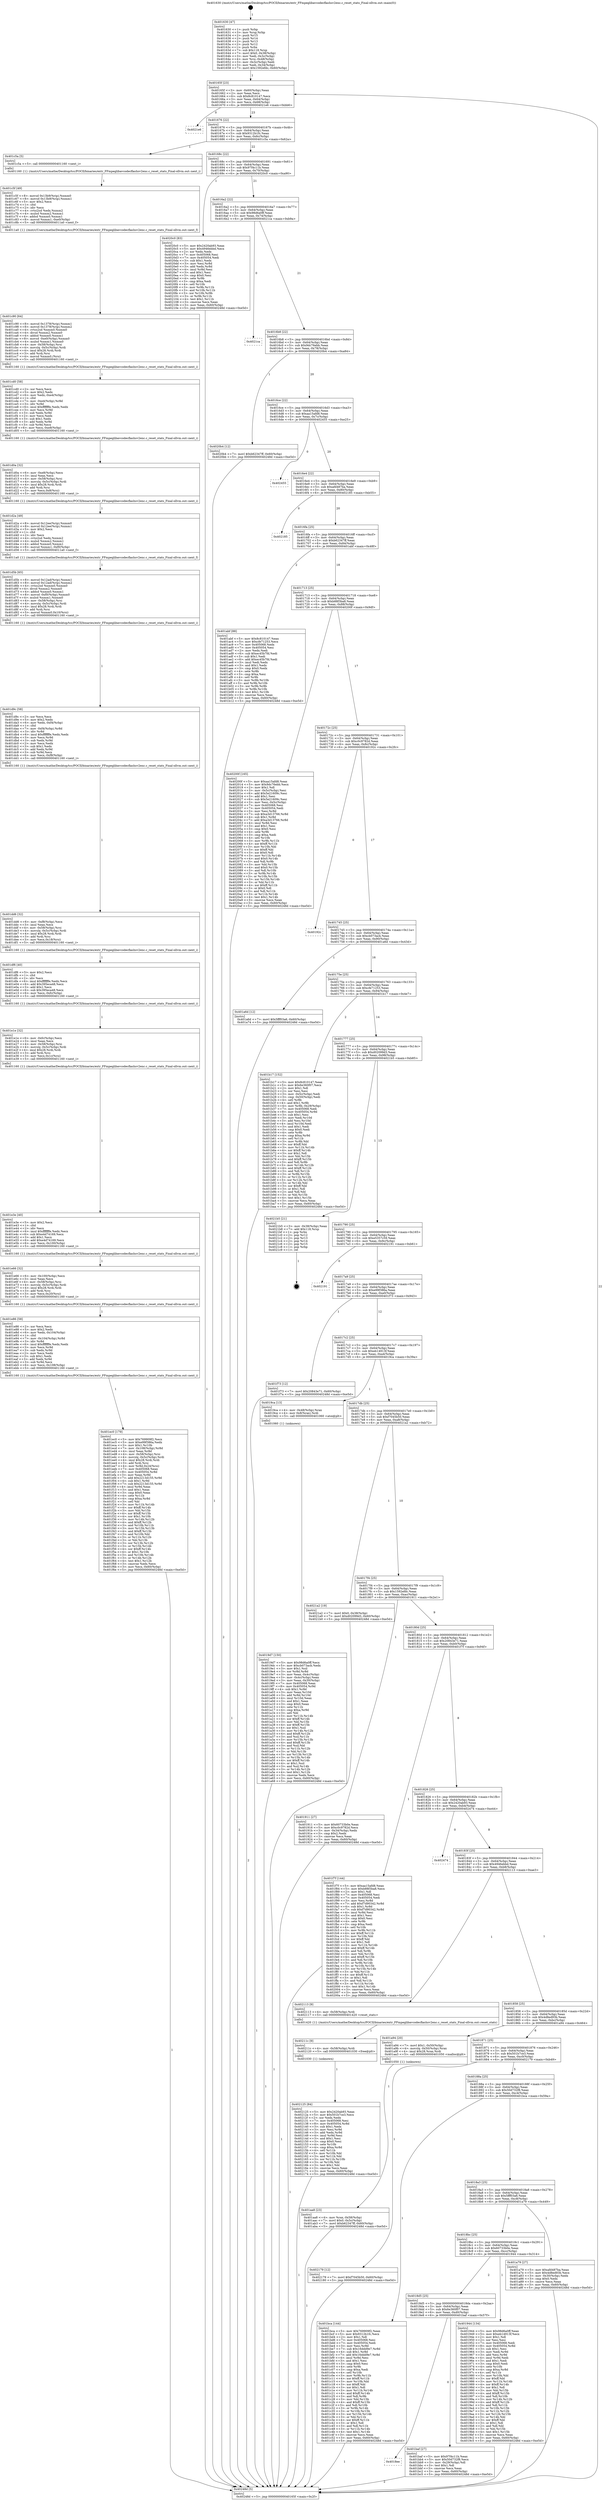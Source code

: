 digraph "0x401630" {
  label = "0x401630 (/mnt/c/Users/mathe/Desktop/tcc/POCII/binaries/extr_FFmpeglibavcodecflashsv2enc.c_reset_stats_Final-ollvm.out::main(0))"
  labelloc = "t"
  node[shape=record]

  Entry [label="",width=0.3,height=0.3,shape=circle,fillcolor=black,style=filled]
  "0x40165f" [label="{
     0x40165f [23]\l
     | [instrs]\l
     &nbsp;&nbsp;0x40165f \<+3\>: mov -0x60(%rbp),%eax\l
     &nbsp;&nbsp;0x401662 \<+2\>: mov %eax,%ecx\l
     &nbsp;&nbsp;0x401664 \<+6\>: sub $0x8c810147,%ecx\l
     &nbsp;&nbsp;0x40166a \<+3\>: mov %eax,-0x64(%rbp)\l
     &nbsp;&nbsp;0x40166d \<+3\>: mov %ecx,-0x68(%rbp)\l
     &nbsp;&nbsp;0x401670 \<+6\>: je 00000000004021e6 \<main+0xbb6\>\l
  }"]
  "0x4021e6" [label="{
     0x4021e6\l
  }", style=dashed]
  "0x401676" [label="{
     0x401676 [22]\l
     | [instrs]\l
     &nbsp;&nbsp;0x401676 \<+5\>: jmp 000000000040167b \<main+0x4b\>\l
     &nbsp;&nbsp;0x40167b \<+3\>: mov -0x64(%rbp),%eax\l
     &nbsp;&nbsp;0x40167e \<+5\>: sub $0x9312b1fc,%eax\l
     &nbsp;&nbsp;0x401683 \<+3\>: mov %eax,-0x6c(%rbp)\l
     &nbsp;&nbsp;0x401686 \<+6\>: je 0000000000401c5a \<main+0x62a\>\l
  }"]
  Exit [label="",width=0.3,height=0.3,shape=circle,fillcolor=black,style=filled,peripheries=2]
  "0x401c5a" [label="{
     0x401c5a [5]\l
     | [instrs]\l
     &nbsp;&nbsp;0x401c5a \<+5\>: call 0000000000401160 \<next_i\>\l
     | [calls]\l
     &nbsp;&nbsp;0x401160 \{1\} (/mnt/c/Users/mathe/Desktop/tcc/POCII/binaries/extr_FFmpeglibavcodecflashsv2enc.c_reset_stats_Final-ollvm.out::next_i)\l
  }"]
  "0x40168c" [label="{
     0x40168c [22]\l
     | [instrs]\l
     &nbsp;&nbsp;0x40168c \<+5\>: jmp 0000000000401691 \<main+0x61\>\l
     &nbsp;&nbsp;0x401691 \<+3\>: mov -0x64(%rbp),%eax\l
     &nbsp;&nbsp;0x401694 \<+5\>: sub $0x97f4c11b,%eax\l
     &nbsp;&nbsp;0x401699 \<+3\>: mov %eax,-0x70(%rbp)\l
     &nbsp;&nbsp;0x40169c \<+6\>: je 00000000004020c0 \<main+0xa90\>\l
  }"]
  "0x402125" [label="{
     0x402125 [84]\l
     | [instrs]\l
     &nbsp;&nbsp;0x402125 \<+5\>: mov $0x2420ab93,%eax\l
     &nbsp;&nbsp;0x40212a \<+5\>: mov $0x501b7ce3,%ecx\l
     &nbsp;&nbsp;0x40212f \<+2\>: xor %edx,%edx\l
     &nbsp;&nbsp;0x402131 \<+7\>: mov 0x405068,%esi\l
     &nbsp;&nbsp;0x402138 \<+8\>: mov 0x405054,%r8d\l
     &nbsp;&nbsp;0x402140 \<+3\>: sub $0x1,%edx\l
     &nbsp;&nbsp;0x402143 \<+3\>: mov %esi,%r9d\l
     &nbsp;&nbsp;0x402146 \<+3\>: add %edx,%r9d\l
     &nbsp;&nbsp;0x402149 \<+4\>: imul %r9d,%esi\l
     &nbsp;&nbsp;0x40214d \<+3\>: and $0x1,%esi\l
     &nbsp;&nbsp;0x402150 \<+3\>: cmp $0x0,%esi\l
     &nbsp;&nbsp;0x402153 \<+4\>: sete %r10b\l
     &nbsp;&nbsp;0x402157 \<+4\>: cmp $0xa,%r8d\l
     &nbsp;&nbsp;0x40215b \<+4\>: setl %r11b\l
     &nbsp;&nbsp;0x40215f \<+3\>: mov %r10b,%bl\l
     &nbsp;&nbsp;0x402162 \<+3\>: and %r11b,%bl\l
     &nbsp;&nbsp;0x402165 \<+3\>: xor %r11b,%r10b\l
     &nbsp;&nbsp;0x402168 \<+3\>: or %r10b,%bl\l
     &nbsp;&nbsp;0x40216b \<+3\>: test $0x1,%bl\l
     &nbsp;&nbsp;0x40216e \<+3\>: cmovne %ecx,%eax\l
     &nbsp;&nbsp;0x402171 \<+3\>: mov %eax,-0x60(%rbp)\l
     &nbsp;&nbsp;0x402174 \<+5\>: jmp 000000000040248d \<main+0xe5d\>\l
  }"]
  "0x4020c0" [label="{
     0x4020c0 [83]\l
     | [instrs]\l
     &nbsp;&nbsp;0x4020c0 \<+5\>: mov $0x2420ab93,%eax\l
     &nbsp;&nbsp;0x4020c5 \<+5\>: mov $0x4946ebbd,%ecx\l
     &nbsp;&nbsp;0x4020ca \<+2\>: xor %edx,%edx\l
     &nbsp;&nbsp;0x4020cc \<+7\>: mov 0x405068,%esi\l
     &nbsp;&nbsp;0x4020d3 \<+7\>: mov 0x405054,%edi\l
     &nbsp;&nbsp;0x4020da \<+3\>: sub $0x1,%edx\l
     &nbsp;&nbsp;0x4020dd \<+3\>: mov %esi,%r8d\l
     &nbsp;&nbsp;0x4020e0 \<+3\>: add %edx,%r8d\l
     &nbsp;&nbsp;0x4020e3 \<+4\>: imul %r8d,%esi\l
     &nbsp;&nbsp;0x4020e7 \<+3\>: and $0x1,%esi\l
     &nbsp;&nbsp;0x4020ea \<+3\>: cmp $0x0,%esi\l
     &nbsp;&nbsp;0x4020ed \<+4\>: sete %r9b\l
     &nbsp;&nbsp;0x4020f1 \<+3\>: cmp $0xa,%edi\l
     &nbsp;&nbsp;0x4020f4 \<+4\>: setl %r10b\l
     &nbsp;&nbsp;0x4020f8 \<+3\>: mov %r9b,%r11b\l
     &nbsp;&nbsp;0x4020fb \<+3\>: and %r10b,%r11b\l
     &nbsp;&nbsp;0x4020fe \<+3\>: xor %r10b,%r9b\l
     &nbsp;&nbsp;0x402101 \<+3\>: or %r9b,%r11b\l
     &nbsp;&nbsp;0x402104 \<+4\>: test $0x1,%r11b\l
     &nbsp;&nbsp;0x402108 \<+3\>: cmovne %ecx,%eax\l
     &nbsp;&nbsp;0x40210b \<+3\>: mov %eax,-0x60(%rbp)\l
     &nbsp;&nbsp;0x40210e \<+5\>: jmp 000000000040248d \<main+0xe5d\>\l
  }"]
  "0x4016a2" [label="{
     0x4016a2 [22]\l
     | [instrs]\l
     &nbsp;&nbsp;0x4016a2 \<+5\>: jmp 00000000004016a7 \<main+0x77\>\l
     &nbsp;&nbsp;0x4016a7 \<+3\>: mov -0x64(%rbp),%eax\l
     &nbsp;&nbsp;0x4016aa \<+5\>: sub $0x98d6a0ff,%eax\l
     &nbsp;&nbsp;0x4016af \<+3\>: mov %eax,-0x74(%rbp)\l
     &nbsp;&nbsp;0x4016b2 \<+6\>: je 00000000004021ca \<main+0xb9a\>\l
  }"]
  "0x40211c" [label="{
     0x40211c [9]\l
     | [instrs]\l
     &nbsp;&nbsp;0x40211c \<+4\>: mov -0x58(%rbp),%rdi\l
     &nbsp;&nbsp;0x402120 \<+5\>: call 0000000000401030 \<free@plt\>\l
     | [calls]\l
     &nbsp;&nbsp;0x401030 \{1\} (unknown)\l
  }"]
  "0x4021ca" [label="{
     0x4021ca\l
  }", style=dashed]
  "0x4016b8" [label="{
     0x4016b8 [22]\l
     | [instrs]\l
     &nbsp;&nbsp;0x4016b8 \<+5\>: jmp 00000000004016bd \<main+0x8d\>\l
     &nbsp;&nbsp;0x4016bd \<+3\>: mov -0x64(%rbp),%eax\l
     &nbsp;&nbsp;0x4016c0 \<+5\>: sub $0x9dc76ebb,%eax\l
     &nbsp;&nbsp;0x4016c5 \<+3\>: mov %eax,-0x78(%rbp)\l
     &nbsp;&nbsp;0x4016c8 \<+6\>: je 00000000004020b4 \<main+0xa84\>\l
  }"]
  "0x401ec0" [label="{
     0x401ec0 [179]\l
     | [instrs]\l
     &nbsp;&nbsp;0x401ec0 \<+5\>: mov $0x769909f2,%ecx\l
     &nbsp;&nbsp;0x401ec5 \<+5\>: mov $0xe99f386a,%edx\l
     &nbsp;&nbsp;0x401eca \<+3\>: mov $0x1,%r10b\l
     &nbsp;&nbsp;0x401ecd \<+7\>: mov -0x108(%rbp),%r8d\l
     &nbsp;&nbsp;0x401ed4 \<+4\>: imul %eax,%r8d\l
     &nbsp;&nbsp;0x401ed8 \<+4\>: mov -0x58(%rbp),%rsi\l
     &nbsp;&nbsp;0x401edc \<+4\>: movslq -0x5c(%rbp),%rdi\l
     &nbsp;&nbsp;0x401ee0 \<+4\>: imul $0x28,%rdi,%rdi\l
     &nbsp;&nbsp;0x401ee4 \<+3\>: add %rdi,%rsi\l
     &nbsp;&nbsp;0x401ee7 \<+4\>: mov %r8d,0x24(%rsi)\l
     &nbsp;&nbsp;0x401eeb \<+7\>: mov 0x405068,%eax\l
     &nbsp;&nbsp;0x401ef2 \<+8\>: mov 0x405054,%r8d\l
     &nbsp;&nbsp;0x401efa \<+3\>: mov %eax,%r9d\l
     &nbsp;&nbsp;0x401efd \<+7\>: add $0x2213d155,%r9d\l
     &nbsp;&nbsp;0x401f04 \<+4\>: sub $0x1,%r9d\l
     &nbsp;&nbsp;0x401f08 \<+7\>: sub $0x2213d155,%r9d\l
     &nbsp;&nbsp;0x401f0f \<+4\>: imul %r9d,%eax\l
     &nbsp;&nbsp;0x401f13 \<+3\>: and $0x1,%eax\l
     &nbsp;&nbsp;0x401f16 \<+3\>: cmp $0x0,%eax\l
     &nbsp;&nbsp;0x401f19 \<+4\>: sete %r11b\l
     &nbsp;&nbsp;0x401f1d \<+4\>: cmp $0xa,%r8d\l
     &nbsp;&nbsp;0x401f21 \<+3\>: setl %bl\l
     &nbsp;&nbsp;0x401f24 \<+3\>: mov %r11b,%r14b\l
     &nbsp;&nbsp;0x401f27 \<+4\>: xor $0xff,%r14b\l
     &nbsp;&nbsp;0x401f2b \<+3\>: mov %bl,%r15b\l
     &nbsp;&nbsp;0x401f2e \<+4\>: xor $0xff,%r15b\l
     &nbsp;&nbsp;0x401f32 \<+4\>: xor $0x1,%r10b\l
     &nbsp;&nbsp;0x401f36 \<+3\>: mov %r14b,%r12b\l
     &nbsp;&nbsp;0x401f39 \<+4\>: and $0xff,%r12b\l
     &nbsp;&nbsp;0x401f3d \<+3\>: and %r10b,%r11b\l
     &nbsp;&nbsp;0x401f40 \<+3\>: mov %r15b,%r13b\l
     &nbsp;&nbsp;0x401f43 \<+4\>: and $0xff,%r13b\l
     &nbsp;&nbsp;0x401f47 \<+3\>: and %r10b,%bl\l
     &nbsp;&nbsp;0x401f4a \<+3\>: or %r11b,%r12b\l
     &nbsp;&nbsp;0x401f4d \<+3\>: or %bl,%r13b\l
     &nbsp;&nbsp;0x401f50 \<+3\>: xor %r13b,%r12b\l
     &nbsp;&nbsp;0x401f53 \<+3\>: or %r15b,%r14b\l
     &nbsp;&nbsp;0x401f56 \<+4\>: xor $0xff,%r14b\l
     &nbsp;&nbsp;0x401f5a \<+4\>: or $0x1,%r10b\l
     &nbsp;&nbsp;0x401f5e \<+3\>: and %r10b,%r14b\l
     &nbsp;&nbsp;0x401f61 \<+3\>: or %r14b,%r12b\l
     &nbsp;&nbsp;0x401f64 \<+4\>: test $0x1,%r12b\l
     &nbsp;&nbsp;0x401f68 \<+3\>: cmovne %edx,%ecx\l
     &nbsp;&nbsp;0x401f6b \<+3\>: mov %ecx,-0x60(%rbp)\l
     &nbsp;&nbsp;0x401f6e \<+5\>: jmp 000000000040248d \<main+0xe5d\>\l
  }"]
  "0x4020b4" [label="{
     0x4020b4 [12]\l
     | [instrs]\l
     &nbsp;&nbsp;0x4020b4 \<+7\>: movl $0xb62347ff,-0x60(%rbp)\l
     &nbsp;&nbsp;0x4020bb \<+5\>: jmp 000000000040248d \<main+0xe5d\>\l
  }"]
  "0x4016ce" [label="{
     0x4016ce [22]\l
     | [instrs]\l
     &nbsp;&nbsp;0x4016ce \<+5\>: jmp 00000000004016d3 \<main+0xa3\>\l
     &nbsp;&nbsp;0x4016d3 \<+3\>: mov -0x64(%rbp),%eax\l
     &nbsp;&nbsp;0x4016d6 \<+5\>: sub $0xaa15afd8,%eax\l
     &nbsp;&nbsp;0x4016db \<+3\>: mov %eax,-0x7c(%rbp)\l
     &nbsp;&nbsp;0x4016de \<+6\>: je 0000000000402455 \<main+0xe25\>\l
  }"]
  "0x401e86" [label="{
     0x401e86 [58]\l
     | [instrs]\l
     &nbsp;&nbsp;0x401e86 \<+2\>: xor %ecx,%ecx\l
     &nbsp;&nbsp;0x401e88 \<+5\>: mov $0x2,%edx\l
     &nbsp;&nbsp;0x401e8d \<+6\>: mov %edx,-0x104(%rbp)\l
     &nbsp;&nbsp;0x401e93 \<+1\>: cltd\l
     &nbsp;&nbsp;0x401e94 \<+7\>: mov -0x104(%rbp),%r8d\l
     &nbsp;&nbsp;0x401e9b \<+3\>: idiv %r8d\l
     &nbsp;&nbsp;0x401e9e \<+6\>: imul $0xfffffffe,%edx,%edx\l
     &nbsp;&nbsp;0x401ea4 \<+3\>: mov %ecx,%r9d\l
     &nbsp;&nbsp;0x401ea7 \<+3\>: sub %edx,%r9d\l
     &nbsp;&nbsp;0x401eaa \<+2\>: mov %ecx,%edx\l
     &nbsp;&nbsp;0x401eac \<+3\>: sub $0x1,%edx\l
     &nbsp;&nbsp;0x401eaf \<+3\>: add %edx,%r9d\l
     &nbsp;&nbsp;0x401eb2 \<+3\>: sub %r9d,%ecx\l
     &nbsp;&nbsp;0x401eb5 \<+6\>: mov %ecx,-0x108(%rbp)\l
     &nbsp;&nbsp;0x401ebb \<+5\>: call 0000000000401160 \<next_i\>\l
     | [calls]\l
     &nbsp;&nbsp;0x401160 \{1\} (/mnt/c/Users/mathe/Desktop/tcc/POCII/binaries/extr_FFmpeglibavcodecflashsv2enc.c_reset_stats_Final-ollvm.out::next_i)\l
  }"]
  "0x402455" [label="{
     0x402455\l
  }", style=dashed]
  "0x4016e4" [label="{
     0x4016e4 [22]\l
     | [instrs]\l
     &nbsp;&nbsp;0x4016e4 \<+5\>: jmp 00000000004016e9 \<main+0xb9\>\l
     &nbsp;&nbsp;0x4016e9 \<+3\>: mov -0x64(%rbp),%eax\l
     &nbsp;&nbsp;0x4016ec \<+5\>: sub $0xafd487ba,%eax\l
     &nbsp;&nbsp;0x4016f1 \<+3\>: mov %eax,-0x80(%rbp)\l
     &nbsp;&nbsp;0x4016f4 \<+6\>: je 0000000000402185 \<main+0xb55\>\l
  }"]
  "0x401e66" [label="{
     0x401e66 [32]\l
     | [instrs]\l
     &nbsp;&nbsp;0x401e66 \<+6\>: mov -0x100(%rbp),%ecx\l
     &nbsp;&nbsp;0x401e6c \<+3\>: imul %eax,%ecx\l
     &nbsp;&nbsp;0x401e6f \<+4\>: mov -0x58(%rbp),%rsi\l
     &nbsp;&nbsp;0x401e73 \<+4\>: movslq -0x5c(%rbp),%rdi\l
     &nbsp;&nbsp;0x401e77 \<+4\>: imul $0x28,%rdi,%rdi\l
     &nbsp;&nbsp;0x401e7b \<+3\>: add %rdi,%rsi\l
     &nbsp;&nbsp;0x401e7e \<+3\>: mov %ecx,0x20(%rsi)\l
     &nbsp;&nbsp;0x401e81 \<+5\>: call 0000000000401160 \<next_i\>\l
     | [calls]\l
     &nbsp;&nbsp;0x401160 \{1\} (/mnt/c/Users/mathe/Desktop/tcc/POCII/binaries/extr_FFmpeglibavcodecflashsv2enc.c_reset_stats_Final-ollvm.out::next_i)\l
  }"]
  "0x402185" [label="{
     0x402185\l
  }", style=dashed]
  "0x4016fa" [label="{
     0x4016fa [25]\l
     | [instrs]\l
     &nbsp;&nbsp;0x4016fa \<+5\>: jmp 00000000004016ff \<main+0xcf\>\l
     &nbsp;&nbsp;0x4016ff \<+3\>: mov -0x64(%rbp),%eax\l
     &nbsp;&nbsp;0x401702 \<+5\>: sub $0xb62347ff,%eax\l
     &nbsp;&nbsp;0x401707 \<+6\>: mov %eax,-0x84(%rbp)\l
     &nbsp;&nbsp;0x40170d \<+6\>: je 0000000000401abf \<main+0x48f\>\l
  }"]
  "0x401e3e" [label="{
     0x401e3e [40]\l
     | [instrs]\l
     &nbsp;&nbsp;0x401e3e \<+5\>: mov $0x2,%ecx\l
     &nbsp;&nbsp;0x401e43 \<+1\>: cltd\l
     &nbsp;&nbsp;0x401e44 \<+2\>: idiv %ecx\l
     &nbsp;&nbsp;0x401e46 \<+6\>: imul $0xfffffffe,%edx,%ecx\l
     &nbsp;&nbsp;0x401e4c \<+6\>: sub $0xe4d74169,%ecx\l
     &nbsp;&nbsp;0x401e52 \<+3\>: add $0x1,%ecx\l
     &nbsp;&nbsp;0x401e55 \<+6\>: add $0xe4d74169,%ecx\l
     &nbsp;&nbsp;0x401e5b \<+6\>: mov %ecx,-0x100(%rbp)\l
     &nbsp;&nbsp;0x401e61 \<+5\>: call 0000000000401160 \<next_i\>\l
     | [calls]\l
     &nbsp;&nbsp;0x401160 \{1\} (/mnt/c/Users/mathe/Desktop/tcc/POCII/binaries/extr_FFmpeglibavcodecflashsv2enc.c_reset_stats_Final-ollvm.out::next_i)\l
  }"]
  "0x401abf" [label="{
     0x401abf [88]\l
     | [instrs]\l
     &nbsp;&nbsp;0x401abf \<+5\>: mov $0x8c810147,%eax\l
     &nbsp;&nbsp;0x401ac4 \<+5\>: mov $0xcfe71253,%ecx\l
     &nbsp;&nbsp;0x401ac9 \<+7\>: mov 0x405068,%edx\l
     &nbsp;&nbsp;0x401ad0 \<+7\>: mov 0x405054,%esi\l
     &nbsp;&nbsp;0x401ad7 \<+2\>: mov %edx,%edi\l
     &nbsp;&nbsp;0x401ad9 \<+6\>: sub $0xec45b7fd,%edi\l
     &nbsp;&nbsp;0x401adf \<+3\>: sub $0x1,%edi\l
     &nbsp;&nbsp;0x401ae2 \<+6\>: add $0xec45b7fd,%edi\l
     &nbsp;&nbsp;0x401ae8 \<+3\>: imul %edi,%edx\l
     &nbsp;&nbsp;0x401aeb \<+3\>: and $0x1,%edx\l
     &nbsp;&nbsp;0x401aee \<+3\>: cmp $0x0,%edx\l
     &nbsp;&nbsp;0x401af1 \<+4\>: sete %r8b\l
     &nbsp;&nbsp;0x401af5 \<+3\>: cmp $0xa,%esi\l
     &nbsp;&nbsp;0x401af8 \<+4\>: setl %r9b\l
     &nbsp;&nbsp;0x401afc \<+3\>: mov %r8b,%r10b\l
     &nbsp;&nbsp;0x401aff \<+3\>: and %r9b,%r10b\l
     &nbsp;&nbsp;0x401b02 \<+3\>: xor %r9b,%r8b\l
     &nbsp;&nbsp;0x401b05 \<+3\>: or %r8b,%r10b\l
     &nbsp;&nbsp;0x401b08 \<+4\>: test $0x1,%r10b\l
     &nbsp;&nbsp;0x401b0c \<+3\>: cmovne %ecx,%eax\l
     &nbsp;&nbsp;0x401b0f \<+3\>: mov %eax,-0x60(%rbp)\l
     &nbsp;&nbsp;0x401b12 \<+5\>: jmp 000000000040248d \<main+0xe5d\>\l
  }"]
  "0x401713" [label="{
     0x401713 [25]\l
     | [instrs]\l
     &nbsp;&nbsp;0x401713 \<+5\>: jmp 0000000000401718 \<main+0xe8\>\l
     &nbsp;&nbsp;0x401718 \<+3\>: mov -0x64(%rbp),%eax\l
     &nbsp;&nbsp;0x40171b \<+5\>: sub $0xb88f3ba8,%eax\l
     &nbsp;&nbsp;0x401720 \<+6\>: mov %eax,-0x88(%rbp)\l
     &nbsp;&nbsp;0x401726 \<+6\>: je 000000000040200f \<main+0x9df\>\l
  }"]
  "0x401e1e" [label="{
     0x401e1e [32]\l
     | [instrs]\l
     &nbsp;&nbsp;0x401e1e \<+6\>: mov -0xfc(%rbp),%ecx\l
     &nbsp;&nbsp;0x401e24 \<+3\>: imul %eax,%ecx\l
     &nbsp;&nbsp;0x401e27 \<+4\>: mov -0x58(%rbp),%rsi\l
     &nbsp;&nbsp;0x401e2b \<+4\>: movslq -0x5c(%rbp),%rdi\l
     &nbsp;&nbsp;0x401e2f \<+4\>: imul $0x28,%rdi,%rdi\l
     &nbsp;&nbsp;0x401e33 \<+3\>: add %rdi,%rsi\l
     &nbsp;&nbsp;0x401e36 \<+3\>: mov %ecx,0x1c(%rsi)\l
     &nbsp;&nbsp;0x401e39 \<+5\>: call 0000000000401160 \<next_i\>\l
     | [calls]\l
     &nbsp;&nbsp;0x401160 \{1\} (/mnt/c/Users/mathe/Desktop/tcc/POCII/binaries/extr_FFmpeglibavcodecflashsv2enc.c_reset_stats_Final-ollvm.out::next_i)\l
  }"]
  "0x40200f" [label="{
     0x40200f [165]\l
     | [instrs]\l
     &nbsp;&nbsp;0x40200f \<+5\>: mov $0xaa15afd8,%eax\l
     &nbsp;&nbsp;0x402014 \<+5\>: mov $0x9dc76ebb,%ecx\l
     &nbsp;&nbsp;0x402019 \<+2\>: mov $0x1,%dl\l
     &nbsp;&nbsp;0x40201b \<+3\>: mov -0x5c(%rbp),%esi\l
     &nbsp;&nbsp;0x40201e \<+6\>: add $0x5e21609c,%esi\l
     &nbsp;&nbsp;0x402024 \<+3\>: add $0x1,%esi\l
     &nbsp;&nbsp;0x402027 \<+6\>: sub $0x5e21609c,%esi\l
     &nbsp;&nbsp;0x40202d \<+3\>: mov %esi,-0x5c(%rbp)\l
     &nbsp;&nbsp;0x402030 \<+7\>: mov 0x405068,%esi\l
     &nbsp;&nbsp;0x402037 \<+7\>: mov 0x405054,%edi\l
     &nbsp;&nbsp;0x40203e \<+3\>: mov %esi,%r8d\l
     &nbsp;&nbsp;0x402041 \<+7\>: sub $0xa3d13766,%r8d\l
     &nbsp;&nbsp;0x402048 \<+4\>: sub $0x1,%r8d\l
     &nbsp;&nbsp;0x40204c \<+7\>: add $0xa3d13766,%r8d\l
     &nbsp;&nbsp;0x402053 \<+4\>: imul %r8d,%esi\l
     &nbsp;&nbsp;0x402057 \<+3\>: and $0x1,%esi\l
     &nbsp;&nbsp;0x40205a \<+3\>: cmp $0x0,%esi\l
     &nbsp;&nbsp;0x40205d \<+4\>: sete %r9b\l
     &nbsp;&nbsp;0x402061 \<+3\>: cmp $0xa,%edi\l
     &nbsp;&nbsp;0x402064 \<+4\>: setl %r10b\l
     &nbsp;&nbsp;0x402068 \<+3\>: mov %r9b,%r11b\l
     &nbsp;&nbsp;0x40206b \<+4\>: xor $0xff,%r11b\l
     &nbsp;&nbsp;0x40206f \<+3\>: mov %r10b,%bl\l
     &nbsp;&nbsp;0x402072 \<+3\>: xor $0xff,%bl\l
     &nbsp;&nbsp;0x402075 \<+3\>: xor $0x0,%dl\l
     &nbsp;&nbsp;0x402078 \<+3\>: mov %r11b,%r14b\l
     &nbsp;&nbsp;0x40207b \<+4\>: and $0x0,%r14b\l
     &nbsp;&nbsp;0x40207f \<+3\>: and %dl,%r9b\l
     &nbsp;&nbsp;0x402082 \<+3\>: mov %bl,%r15b\l
     &nbsp;&nbsp;0x402085 \<+4\>: and $0x0,%r15b\l
     &nbsp;&nbsp;0x402089 \<+3\>: and %dl,%r10b\l
     &nbsp;&nbsp;0x40208c \<+3\>: or %r9b,%r14b\l
     &nbsp;&nbsp;0x40208f \<+3\>: or %r10b,%r15b\l
     &nbsp;&nbsp;0x402092 \<+3\>: xor %r15b,%r14b\l
     &nbsp;&nbsp;0x402095 \<+3\>: or %bl,%r11b\l
     &nbsp;&nbsp;0x402098 \<+4\>: xor $0xff,%r11b\l
     &nbsp;&nbsp;0x40209c \<+3\>: or $0x0,%dl\l
     &nbsp;&nbsp;0x40209f \<+3\>: and %dl,%r11b\l
     &nbsp;&nbsp;0x4020a2 \<+3\>: or %r11b,%r14b\l
     &nbsp;&nbsp;0x4020a5 \<+4\>: test $0x1,%r14b\l
     &nbsp;&nbsp;0x4020a9 \<+3\>: cmovne %ecx,%eax\l
     &nbsp;&nbsp;0x4020ac \<+3\>: mov %eax,-0x60(%rbp)\l
     &nbsp;&nbsp;0x4020af \<+5\>: jmp 000000000040248d \<main+0xe5d\>\l
  }"]
  "0x40172c" [label="{
     0x40172c [25]\l
     | [instrs]\l
     &nbsp;&nbsp;0x40172c \<+5\>: jmp 0000000000401731 \<main+0x101\>\l
     &nbsp;&nbsp;0x401731 \<+3\>: mov -0x64(%rbp),%eax\l
     &nbsp;&nbsp;0x401734 \<+5\>: sub $0xc0c9782d,%eax\l
     &nbsp;&nbsp;0x401739 \<+6\>: mov %eax,-0x8c(%rbp)\l
     &nbsp;&nbsp;0x40173f \<+6\>: je 000000000040192c \<main+0x2fc\>\l
  }"]
  "0x401df6" [label="{
     0x401df6 [40]\l
     | [instrs]\l
     &nbsp;&nbsp;0x401df6 \<+5\>: mov $0x2,%ecx\l
     &nbsp;&nbsp;0x401dfb \<+1\>: cltd\l
     &nbsp;&nbsp;0x401dfc \<+2\>: idiv %ecx\l
     &nbsp;&nbsp;0x401dfe \<+6\>: imul $0xfffffffe,%edx,%ecx\l
     &nbsp;&nbsp;0x401e04 \<+6\>: add $0x395eca48,%ecx\l
     &nbsp;&nbsp;0x401e0a \<+3\>: add $0x1,%ecx\l
     &nbsp;&nbsp;0x401e0d \<+6\>: sub $0x395eca48,%ecx\l
     &nbsp;&nbsp;0x401e13 \<+6\>: mov %ecx,-0xfc(%rbp)\l
     &nbsp;&nbsp;0x401e19 \<+5\>: call 0000000000401160 \<next_i\>\l
     | [calls]\l
     &nbsp;&nbsp;0x401160 \{1\} (/mnt/c/Users/mathe/Desktop/tcc/POCII/binaries/extr_FFmpeglibavcodecflashsv2enc.c_reset_stats_Final-ollvm.out::next_i)\l
  }"]
  "0x40192c" [label="{
     0x40192c\l
  }", style=dashed]
  "0x401745" [label="{
     0x401745 [25]\l
     | [instrs]\l
     &nbsp;&nbsp;0x401745 \<+5\>: jmp 000000000040174a \<main+0x11a\>\l
     &nbsp;&nbsp;0x40174a \<+3\>: mov -0x64(%rbp),%eax\l
     &nbsp;&nbsp;0x40174d \<+5\>: sub $0xcb073acb,%eax\l
     &nbsp;&nbsp;0x401752 \<+6\>: mov %eax,-0x90(%rbp)\l
     &nbsp;&nbsp;0x401758 \<+6\>: je 0000000000401a6d \<main+0x43d\>\l
  }"]
  "0x401dd6" [label="{
     0x401dd6 [32]\l
     | [instrs]\l
     &nbsp;&nbsp;0x401dd6 \<+6\>: mov -0xf8(%rbp),%ecx\l
     &nbsp;&nbsp;0x401ddc \<+3\>: imul %eax,%ecx\l
     &nbsp;&nbsp;0x401ddf \<+4\>: mov -0x58(%rbp),%rsi\l
     &nbsp;&nbsp;0x401de3 \<+4\>: movslq -0x5c(%rbp),%rdi\l
     &nbsp;&nbsp;0x401de7 \<+4\>: imul $0x28,%rdi,%rdi\l
     &nbsp;&nbsp;0x401deb \<+3\>: add %rdi,%rsi\l
     &nbsp;&nbsp;0x401dee \<+3\>: mov %ecx,0x18(%rsi)\l
     &nbsp;&nbsp;0x401df1 \<+5\>: call 0000000000401160 \<next_i\>\l
     | [calls]\l
     &nbsp;&nbsp;0x401160 \{1\} (/mnt/c/Users/mathe/Desktop/tcc/POCII/binaries/extr_FFmpeglibavcodecflashsv2enc.c_reset_stats_Final-ollvm.out::next_i)\l
  }"]
  "0x401a6d" [label="{
     0x401a6d [12]\l
     | [instrs]\l
     &nbsp;&nbsp;0x401a6d \<+7\>: movl $0x5fff03a6,-0x60(%rbp)\l
     &nbsp;&nbsp;0x401a74 \<+5\>: jmp 000000000040248d \<main+0xe5d\>\l
  }"]
  "0x40175e" [label="{
     0x40175e [25]\l
     | [instrs]\l
     &nbsp;&nbsp;0x40175e \<+5\>: jmp 0000000000401763 \<main+0x133\>\l
     &nbsp;&nbsp;0x401763 \<+3\>: mov -0x64(%rbp),%eax\l
     &nbsp;&nbsp;0x401766 \<+5\>: sub $0xcfe71253,%eax\l
     &nbsp;&nbsp;0x40176b \<+6\>: mov %eax,-0x94(%rbp)\l
     &nbsp;&nbsp;0x401771 \<+6\>: je 0000000000401b17 \<main+0x4e7\>\l
  }"]
  "0x401d9c" [label="{
     0x401d9c [58]\l
     | [instrs]\l
     &nbsp;&nbsp;0x401d9c \<+2\>: xor %ecx,%ecx\l
     &nbsp;&nbsp;0x401d9e \<+5\>: mov $0x2,%edx\l
     &nbsp;&nbsp;0x401da3 \<+6\>: mov %edx,-0xf4(%rbp)\l
     &nbsp;&nbsp;0x401da9 \<+1\>: cltd\l
     &nbsp;&nbsp;0x401daa \<+7\>: mov -0xf4(%rbp),%r8d\l
     &nbsp;&nbsp;0x401db1 \<+3\>: idiv %r8d\l
     &nbsp;&nbsp;0x401db4 \<+6\>: imul $0xfffffffe,%edx,%edx\l
     &nbsp;&nbsp;0x401dba \<+3\>: mov %ecx,%r9d\l
     &nbsp;&nbsp;0x401dbd \<+3\>: sub %edx,%r9d\l
     &nbsp;&nbsp;0x401dc0 \<+2\>: mov %ecx,%edx\l
     &nbsp;&nbsp;0x401dc2 \<+3\>: sub $0x1,%edx\l
     &nbsp;&nbsp;0x401dc5 \<+3\>: add %edx,%r9d\l
     &nbsp;&nbsp;0x401dc8 \<+3\>: sub %r9d,%ecx\l
     &nbsp;&nbsp;0x401dcb \<+6\>: mov %ecx,-0xf8(%rbp)\l
     &nbsp;&nbsp;0x401dd1 \<+5\>: call 0000000000401160 \<next_i\>\l
     | [calls]\l
     &nbsp;&nbsp;0x401160 \{1\} (/mnt/c/Users/mathe/Desktop/tcc/POCII/binaries/extr_FFmpeglibavcodecflashsv2enc.c_reset_stats_Final-ollvm.out::next_i)\l
  }"]
  "0x401b17" [label="{
     0x401b17 [152]\l
     | [instrs]\l
     &nbsp;&nbsp;0x401b17 \<+5\>: mov $0x8c810147,%eax\l
     &nbsp;&nbsp;0x401b1c \<+5\>: mov $0x6e360f07,%ecx\l
     &nbsp;&nbsp;0x401b21 \<+2\>: mov $0x1,%dl\l
     &nbsp;&nbsp;0x401b23 \<+2\>: xor %esi,%esi\l
     &nbsp;&nbsp;0x401b25 \<+3\>: mov -0x5c(%rbp),%edi\l
     &nbsp;&nbsp;0x401b28 \<+3\>: cmp -0x50(%rbp),%edi\l
     &nbsp;&nbsp;0x401b2b \<+4\>: setl %r8b\l
     &nbsp;&nbsp;0x401b2f \<+4\>: and $0x1,%r8b\l
     &nbsp;&nbsp;0x401b33 \<+4\>: mov %r8b,-0x29(%rbp)\l
     &nbsp;&nbsp;0x401b37 \<+7\>: mov 0x405068,%edi\l
     &nbsp;&nbsp;0x401b3e \<+8\>: mov 0x405054,%r9d\l
     &nbsp;&nbsp;0x401b46 \<+3\>: sub $0x1,%esi\l
     &nbsp;&nbsp;0x401b49 \<+3\>: mov %edi,%r10d\l
     &nbsp;&nbsp;0x401b4c \<+3\>: add %esi,%r10d\l
     &nbsp;&nbsp;0x401b4f \<+4\>: imul %r10d,%edi\l
     &nbsp;&nbsp;0x401b53 \<+3\>: and $0x1,%edi\l
     &nbsp;&nbsp;0x401b56 \<+3\>: cmp $0x0,%edi\l
     &nbsp;&nbsp;0x401b59 \<+4\>: sete %r8b\l
     &nbsp;&nbsp;0x401b5d \<+4\>: cmp $0xa,%r9d\l
     &nbsp;&nbsp;0x401b61 \<+4\>: setl %r11b\l
     &nbsp;&nbsp;0x401b65 \<+3\>: mov %r8b,%bl\l
     &nbsp;&nbsp;0x401b68 \<+3\>: xor $0xff,%bl\l
     &nbsp;&nbsp;0x401b6b \<+3\>: mov %r11b,%r14b\l
     &nbsp;&nbsp;0x401b6e \<+4\>: xor $0xff,%r14b\l
     &nbsp;&nbsp;0x401b72 \<+3\>: xor $0x1,%dl\l
     &nbsp;&nbsp;0x401b75 \<+3\>: mov %bl,%r15b\l
     &nbsp;&nbsp;0x401b78 \<+4\>: and $0xff,%r15b\l
     &nbsp;&nbsp;0x401b7c \<+3\>: and %dl,%r8b\l
     &nbsp;&nbsp;0x401b7f \<+3\>: mov %r14b,%r12b\l
     &nbsp;&nbsp;0x401b82 \<+4\>: and $0xff,%r12b\l
     &nbsp;&nbsp;0x401b86 \<+3\>: and %dl,%r11b\l
     &nbsp;&nbsp;0x401b89 \<+3\>: or %r8b,%r15b\l
     &nbsp;&nbsp;0x401b8c \<+3\>: or %r11b,%r12b\l
     &nbsp;&nbsp;0x401b8f \<+3\>: xor %r12b,%r15b\l
     &nbsp;&nbsp;0x401b92 \<+3\>: or %r14b,%bl\l
     &nbsp;&nbsp;0x401b95 \<+3\>: xor $0xff,%bl\l
     &nbsp;&nbsp;0x401b98 \<+3\>: or $0x1,%dl\l
     &nbsp;&nbsp;0x401b9b \<+2\>: and %dl,%bl\l
     &nbsp;&nbsp;0x401b9d \<+3\>: or %bl,%r15b\l
     &nbsp;&nbsp;0x401ba0 \<+4\>: test $0x1,%r15b\l
     &nbsp;&nbsp;0x401ba4 \<+3\>: cmovne %ecx,%eax\l
     &nbsp;&nbsp;0x401ba7 \<+3\>: mov %eax,-0x60(%rbp)\l
     &nbsp;&nbsp;0x401baa \<+5\>: jmp 000000000040248d \<main+0xe5d\>\l
  }"]
  "0x401777" [label="{
     0x401777 [25]\l
     | [instrs]\l
     &nbsp;&nbsp;0x401777 \<+5\>: jmp 000000000040177c \<main+0x14c\>\l
     &nbsp;&nbsp;0x40177c \<+3\>: mov -0x64(%rbp),%eax\l
     &nbsp;&nbsp;0x40177f \<+5\>: sub $0xd02099d3,%eax\l
     &nbsp;&nbsp;0x401784 \<+6\>: mov %eax,-0x98(%rbp)\l
     &nbsp;&nbsp;0x40178a \<+6\>: je 00000000004021b5 \<main+0xb85\>\l
  }"]
  "0x401d5b" [label="{
     0x401d5b [65]\l
     | [instrs]\l
     &nbsp;&nbsp;0x401d5b \<+8\>: movsd 0x12ad(%rip),%xmm1\l
     &nbsp;&nbsp;0x401d63 \<+8\>: movsd 0x12ad(%rip),%xmm2\l
     &nbsp;&nbsp;0x401d6b \<+4\>: cvtss2sd %xmm0,%xmm0\l
     &nbsp;&nbsp;0x401d6f \<+4\>: divsd %xmm2,%xmm0\l
     &nbsp;&nbsp;0x401d73 \<+4\>: addsd %xmm0,%xmm1\l
     &nbsp;&nbsp;0x401d77 \<+8\>: movsd -0xf0(%rbp),%xmm0\l
     &nbsp;&nbsp;0x401d7f \<+4\>: mulsd %xmm1,%xmm0\l
     &nbsp;&nbsp;0x401d83 \<+4\>: mov -0x58(%rbp),%rsi\l
     &nbsp;&nbsp;0x401d87 \<+4\>: movslq -0x5c(%rbp),%rdi\l
     &nbsp;&nbsp;0x401d8b \<+4\>: imul $0x28,%rdi,%rdi\l
     &nbsp;&nbsp;0x401d8f \<+3\>: add %rdi,%rsi\l
     &nbsp;&nbsp;0x401d92 \<+5\>: movsd %xmm0,0x10(%rsi)\l
     &nbsp;&nbsp;0x401d97 \<+5\>: call 0000000000401160 \<next_i\>\l
     | [calls]\l
     &nbsp;&nbsp;0x401160 \{1\} (/mnt/c/Users/mathe/Desktop/tcc/POCII/binaries/extr_FFmpeglibavcodecflashsv2enc.c_reset_stats_Final-ollvm.out::next_i)\l
  }"]
  "0x4021b5" [label="{
     0x4021b5 [21]\l
     | [instrs]\l
     &nbsp;&nbsp;0x4021b5 \<+3\>: mov -0x38(%rbp),%eax\l
     &nbsp;&nbsp;0x4021b8 \<+7\>: add $0x118,%rsp\l
     &nbsp;&nbsp;0x4021bf \<+1\>: pop %rbx\l
     &nbsp;&nbsp;0x4021c0 \<+2\>: pop %r12\l
     &nbsp;&nbsp;0x4021c2 \<+2\>: pop %r13\l
     &nbsp;&nbsp;0x4021c4 \<+2\>: pop %r14\l
     &nbsp;&nbsp;0x4021c6 \<+2\>: pop %r15\l
     &nbsp;&nbsp;0x4021c8 \<+1\>: pop %rbp\l
     &nbsp;&nbsp;0x4021c9 \<+1\>: ret\l
  }"]
  "0x401790" [label="{
     0x401790 [25]\l
     | [instrs]\l
     &nbsp;&nbsp;0x401790 \<+5\>: jmp 0000000000401795 \<main+0x165\>\l
     &nbsp;&nbsp;0x401795 \<+3\>: mov -0x64(%rbp),%eax\l
     &nbsp;&nbsp;0x401798 \<+5\>: sub $0xe5357c59,%eax\l
     &nbsp;&nbsp;0x40179d \<+6\>: mov %eax,-0x9c(%rbp)\l
     &nbsp;&nbsp;0x4017a3 \<+6\>: je 0000000000402191 \<main+0xb61\>\l
  }"]
  "0x401d2a" [label="{
     0x401d2a [49]\l
     | [instrs]\l
     &nbsp;&nbsp;0x401d2a \<+8\>: movsd 0x12ee(%rip),%xmm0\l
     &nbsp;&nbsp;0x401d32 \<+8\>: movsd 0x12ee(%rip),%xmm1\l
     &nbsp;&nbsp;0x401d3a \<+5\>: mov $0x2,%ecx\l
     &nbsp;&nbsp;0x401d3f \<+1\>: cltd\l
     &nbsp;&nbsp;0x401d40 \<+2\>: idiv %ecx\l
     &nbsp;&nbsp;0x401d42 \<+4\>: cvtsi2sd %edx,%xmm2\l
     &nbsp;&nbsp;0x401d46 \<+4\>: mulsd %xmm2,%xmm1\l
     &nbsp;&nbsp;0x401d4a \<+4\>: addsd %xmm0,%xmm1\l
     &nbsp;&nbsp;0x401d4e \<+8\>: movsd %xmm1,-0xf0(%rbp)\l
     &nbsp;&nbsp;0x401d56 \<+5\>: call 00000000004011a0 \<next_f\>\l
     | [calls]\l
     &nbsp;&nbsp;0x4011a0 \{1\} (/mnt/c/Users/mathe/Desktop/tcc/POCII/binaries/extr_FFmpeglibavcodecflashsv2enc.c_reset_stats_Final-ollvm.out::next_f)\l
  }"]
  "0x402191" [label="{
     0x402191\l
  }", style=dashed]
  "0x4017a9" [label="{
     0x4017a9 [25]\l
     | [instrs]\l
     &nbsp;&nbsp;0x4017a9 \<+5\>: jmp 00000000004017ae \<main+0x17e\>\l
     &nbsp;&nbsp;0x4017ae \<+3\>: mov -0x64(%rbp),%eax\l
     &nbsp;&nbsp;0x4017b1 \<+5\>: sub $0xe99f386a,%eax\l
     &nbsp;&nbsp;0x4017b6 \<+6\>: mov %eax,-0xa0(%rbp)\l
     &nbsp;&nbsp;0x4017bc \<+6\>: je 0000000000401f73 \<main+0x943\>\l
  }"]
  "0x401d0a" [label="{
     0x401d0a [32]\l
     | [instrs]\l
     &nbsp;&nbsp;0x401d0a \<+6\>: mov -0xe8(%rbp),%ecx\l
     &nbsp;&nbsp;0x401d10 \<+3\>: imul %eax,%ecx\l
     &nbsp;&nbsp;0x401d13 \<+4\>: mov -0x58(%rbp),%rsi\l
     &nbsp;&nbsp;0x401d17 \<+4\>: movslq -0x5c(%rbp),%rdi\l
     &nbsp;&nbsp;0x401d1b \<+4\>: imul $0x28,%rdi,%rdi\l
     &nbsp;&nbsp;0x401d1f \<+3\>: add %rdi,%rsi\l
     &nbsp;&nbsp;0x401d22 \<+3\>: mov %ecx,0x8(%rsi)\l
     &nbsp;&nbsp;0x401d25 \<+5\>: call 0000000000401160 \<next_i\>\l
     | [calls]\l
     &nbsp;&nbsp;0x401160 \{1\} (/mnt/c/Users/mathe/Desktop/tcc/POCII/binaries/extr_FFmpeglibavcodecflashsv2enc.c_reset_stats_Final-ollvm.out::next_i)\l
  }"]
  "0x401f73" [label="{
     0x401f73 [12]\l
     | [instrs]\l
     &nbsp;&nbsp;0x401f73 \<+7\>: movl $0x20843e71,-0x60(%rbp)\l
     &nbsp;&nbsp;0x401f7a \<+5\>: jmp 000000000040248d \<main+0xe5d\>\l
  }"]
  "0x4017c2" [label="{
     0x4017c2 [25]\l
     | [instrs]\l
     &nbsp;&nbsp;0x4017c2 \<+5\>: jmp 00000000004017c7 \<main+0x197\>\l
     &nbsp;&nbsp;0x4017c7 \<+3\>: mov -0x64(%rbp),%eax\l
     &nbsp;&nbsp;0x4017ca \<+5\>: sub $0xeb14913f,%eax\l
     &nbsp;&nbsp;0x4017cf \<+6\>: mov %eax,-0xa4(%rbp)\l
     &nbsp;&nbsp;0x4017d5 \<+6\>: je 00000000004019ca \<main+0x39a\>\l
  }"]
  "0x401cd0" [label="{
     0x401cd0 [58]\l
     | [instrs]\l
     &nbsp;&nbsp;0x401cd0 \<+2\>: xor %ecx,%ecx\l
     &nbsp;&nbsp;0x401cd2 \<+5\>: mov $0x2,%edx\l
     &nbsp;&nbsp;0x401cd7 \<+6\>: mov %edx,-0xe4(%rbp)\l
     &nbsp;&nbsp;0x401cdd \<+1\>: cltd\l
     &nbsp;&nbsp;0x401cde \<+7\>: mov -0xe4(%rbp),%r8d\l
     &nbsp;&nbsp;0x401ce5 \<+3\>: idiv %r8d\l
     &nbsp;&nbsp;0x401ce8 \<+6\>: imul $0xfffffffe,%edx,%edx\l
     &nbsp;&nbsp;0x401cee \<+3\>: mov %ecx,%r9d\l
     &nbsp;&nbsp;0x401cf1 \<+3\>: sub %edx,%r9d\l
     &nbsp;&nbsp;0x401cf4 \<+2\>: mov %ecx,%edx\l
     &nbsp;&nbsp;0x401cf6 \<+3\>: sub $0x1,%edx\l
     &nbsp;&nbsp;0x401cf9 \<+3\>: add %edx,%r9d\l
     &nbsp;&nbsp;0x401cfc \<+3\>: sub %r9d,%ecx\l
     &nbsp;&nbsp;0x401cff \<+6\>: mov %ecx,-0xe8(%rbp)\l
     &nbsp;&nbsp;0x401d05 \<+5\>: call 0000000000401160 \<next_i\>\l
     | [calls]\l
     &nbsp;&nbsp;0x401160 \{1\} (/mnt/c/Users/mathe/Desktop/tcc/POCII/binaries/extr_FFmpeglibavcodecflashsv2enc.c_reset_stats_Final-ollvm.out::next_i)\l
  }"]
  "0x4019ca" [label="{
     0x4019ca [13]\l
     | [instrs]\l
     &nbsp;&nbsp;0x4019ca \<+4\>: mov -0x48(%rbp),%rax\l
     &nbsp;&nbsp;0x4019ce \<+4\>: mov 0x8(%rax),%rdi\l
     &nbsp;&nbsp;0x4019d2 \<+5\>: call 0000000000401060 \<atoi@plt\>\l
     | [calls]\l
     &nbsp;&nbsp;0x401060 \{1\} (unknown)\l
  }"]
  "0x4017db" [label="{
     0x4017db [25]\l
     | [instrs]\l
     &nbsp;&nbsp;0x4017db \<+5\>: jmp 00000000004017e0 \<main+0x1b0\>\l
     &nbsp;&nbsp;0x4017e0 \<+3\>: mov -0x64(%rbp),%eax\l
     &nbsp;&nbsp;0x4017e3 \<+5\>: sub $0xf7045b50,%eax\l
     &nbsp;&nbsp;0x4017e8 \<+6\>: mov %eax,-0xa8(%rbp)\l
     &nbsp;&nbsp;0x4017ee \<+6\>: je 00000000004021a2 \<main+0xb72\>\l
  }"]
  "0x401c90" [label="{
     0x401c90 [64]\l
     | [instrs]\l
     &nbsp;&nbsp;0x401c90 \<+8\>: movsd 0x1378(%rip),%xmm1\l
     &nbsp;&nbsp;0x401c98 \<+8\>: movsd 0x1378(%rip),%xmm2\l
     &nbsp;&nbsp;0x401ca0 \<+4\>: cvtss2sd %xmm0,%xmm0\l
     &nbsp;&nbsp;0x401ca4 \<+4\>: divsd %xmm2,%xmm0\l
     &nbsp;&nbsp;0x401ca8 \<+4\>: addsd %xmm0,%xmm1\l
     &nbsp;&nbsp;0x401cac \<+8\>: movsd -0xe0(%rbp),%xmm0\l
     &nbsp;&nbsp;0x401cb4 \<+4\>: mulsd %xmm1,%xmm0\l
     &nbsp;&nbsp;0x401cb8 \<+4\>: mov -0x58(%rbp),%rsi\l
     &nbsp;&nbsp;0x401cbc \<+4\>: movslq -0x5c(%rbp),%rdi\l
     &nbsp;&nbsp;0x401cc0 \<+4\>: imul $0x28,%rdi,%rdi\l
     &nbsp;&nbsp;0x401cc4 \<+3\>: add %rdi,%rsi\l
     &nbsp;&nbsp;0x401cc7 \<+4\>: movsd %xmm0,(%rsi)\l
     &nbsp;&nbsp;0x401ccb \<+5\>: call 0000000000401160 \<next_i\>\l
     | [calls]\l
     &nbsp;&nbsp;0x401160 \{1\} (/mnt/c/Users/mathe/Desktop/tcc/POCII/binaries/extr_FFmpeglibavcodecflashsv2enc.c_reset_stats_Final-ollvm.out::next_i)\l
  }"]
  "0x4021a2" [label="{
     0x4021a2 [19]\l
     | [instrs]\l
     &nbsp;&nbsp;0x4021a2 \<+7\>: movl $0x0,-0x38(%rbp)\l
     &nbsp;&nbsp;0x4021a9 \<+7\>: movl $0xd02099d3,-0x60(%rbp)\l
     &nbsp;&nbsp;0x4021b0 \<+5\>: jmp 000000000040248d \<main+0xe5d\>\l
  }"]
  "0x4017f4" [label="{
     0x4017f4 [25]\l
     | [instrs]\l
     &nbsp;&nbsp;0x4017f4 \<+5\>: jmp 00000000004017f9 \<main+0x1c9\>\l
     &nbsp;&nbsp;0x4017f9 \<+3\>: mov -0x64(%rbp),%eax\l
     &nbsp;&nbsp;0x4017fc \<+5\>: sub $0x1592efdc,%eax\l
     &nbsp;&nbsp;0x401801 \<+6\>: mov %eax,-0xac(%rbp)\l
     &nbsp;&nbsp;0x401807 \<+6\>: je 0000000000401911 \<main+0x2e1\>\l
  }"]
  "0x401c5f" [label="{
     0x401c5f [49]\l
     | [instrs]\l
     &nbsp;&nbsp;0x401c5f \<+8\>: movsd 0x13b9(%rip),%xmm0\l
     &nbsp;&nbsp;0x401c67 \<+8\>: movsd 0x13b9(%rip),%xmm1\l
     &nbsp;&nbsp;0x401c6f \<+5\>: mov $0x2,%ecx\l
     &nbsp;&nbsp;0x401c74 \<+1\>: cltd\l
     &nbsp;&nbsp;0x401c75 \<+2\>: idiv %ecx\l
     &nbsp;&nbsp;0x401c77 \<+4\>: cvtsi2sd %edx,%xmm2\l
     &nbsp;&nbsp;0x401c7b \<+4\>: mulsd %xmm2,%xmm1\l
     &nbsp;&nbsp;0x401c7f \<+4\>: addsd %xmm0,%xmm1\l
     &nbsp;&nbsp;0x401c83 \<+8\>: movsd %xmm1,-0xe0(%rbp)\l
     &nbsp;&nbsp;0x401c8b \<+5\>: call 00000000004011a0 \<next_f\>\l
     | [calls]\l
     &nbsp;&nbsp;0x4011a0 \{1\} (/mnt/c/Users/mathe/Desktop/tcc/POCII/binaries/extr_FFmpeglibavcodecflashsv2enc.c_reset_stats_Final-ollvm.out::next_f)\l
  }"]
  "0x401911" [label="{
     0x401911 [27]\l
     | [instrs]\l
     &nbsp;&nbsp;0x401911 \<+5\>: mov $0x60733b0e,%eax\l
     &nbsp;&nbsp;0x401916 \<+5\>: mov $0xc0c9782d,%ecx\l
     &nbsp;&nbsp;0x40191b \<+3\>: mov -0x34(%rbp),%edx\l
     &nbsp;&nbsp;0x40191e \<+3\>: cmp $0x2,%edx\l
     &nbsp;&nbsp;0x401921 \<+3\>: cmovne %ecx,%eax\l
     &nbsp;&nbsp;0x401924 \<+3\>: mov %eax,-0x60(%rbp)\l
     &nbsp;&nbsp;0x401927 \<+5\>: jmp 000000000040248d \<main+0xe5d\>\l
  }"]
  "0x40180d" [label="{
     0x40180d [25]\l
     | [instrs]\l
     &nbsp;&nbsp;0x40180d \<+5\>: jmp 0000000000401812 \<main+0x1e2\>\l
     &nbsp;&nbsp;0x401812 \<+3\>: mov -0x64(%rbp),%eax\l
     &nbsp;&nbsp;0x401815 \<+5\>: sub $0x20843e71,%eax\l
     &nbsp;&nbsp;0x40181a \<+6\>: mov %eax,-0xb0(%rbp)\l
     &nbsp;&nbsp;0x401820 \<+6\>: je 0000000000401f7f \<main+0x94f\>\l
  }"]
  "0x40248d" [label="{
     0x40248d [5]\l
     | [instrs]\l
     &nbsp;&nbsp;0x40248d \<+5\>: jmp 000000000040165f \<main+0x2f\>\l
  }"]
  "0x401630" [label="{
     0x401630 [47]\l
     | [instrs]\l
     &nbsp;&nbsp;0x401630 \<+1\>: push %rbp\l
     &nbsp;&nbsp;0x401631 \<+3\>: mov %rsp,%rbp\l
     &nbsp;&nbsp;0x401634 \<+2\>: push %r15\l
     &nbsp;&nbsp;0x401636 \<+2\>: push %r14\l
     &nbsp;&nbsp;0x401638 \<+2\>: push %r13\l
     &nbsp;&nbsp;0x40163a \<+2\>: push %r12\l
     &nbsp;&nbsp;0x40163c \<+1\>: push %rbx\l
     &nbsp;&nbsp;0x40163d \<+7\>: sub $0x118,%rsp\l
     &nbsp;&nbsp;0x401644 \<+7\>: movl $0x0,-0x38(%rbp)\l
     &nbsp;&nbsp;0x40164b \<+3\>: mov %edi,-0x3c(%rbp)\l
     &nbsp;&nbsp;0x40164e \<+4\>: mov %rsi,-0x48(%rbp)\l
     &nbsp;&nbsp;0x401652 \<+3\>: mov -0x3c(%rbp),%edi\l
     &nbsp;&nbsp;0x401655 \<+3\>: mov %edi,-0x34(%rbp)\l
     &nbsp;&nbsp;0x401658 \<+7\>: movl $0x1592efdc,-0x60(%rbp)\l
  }"]
  "0x4018ee" [label="{
     0x4018ee\l
  }", style=dashed]
  "0x401f7f" [label="{
     0x401f7f [144]\l
     | [instrs]\l
     &nbsp;&nbsp;0x401f7f \<+5\>: mov $0xaa15afd8,%eax\l
     &nbsp;&nbsp;0x401f84 \<+5\>: mov $0xb88f3ba8,%ecx\l
     &nbsp;&nbsp;0x401f89 \<+2\>: mov $0x1,%dl\l
     &nbsp;&nbsp;0x401f8b \<+7\>: mov 0x405068,%esi\l
     &nbsp;&nbsp;0x401f92 \<+7\>: mov 0x405054,%edi\l
     &nbsp;&nbsp;0x401f99 \<+3\>: mov %esi,%r8d\l
     &nbsp;&nbsp;0x401f9c \<+7\>: add $0xf7d90342,%r8d\l
     &nbsp;&nbsp;0x401fa3 \<+4\>: sub $0x1,%r8d\l
     &nbsp;&nbsp;0x401fa7 \<+7\>: sub $0xf7d90342,%r8d\l
     &nbsp;&nbsp;0x401fae \<+4\>: imul %r8d,%esi\l
     &nbsp;&nbsp;0x401fb2 \<+3\>: and $0x1,%esi\l
     &nbsp;&nbsp;0x401fb5 \<+3\>: cmp $0x0,%esi\l
     &nbsp;&nbsp;0x401fb8 \<+4\>: sete %r9b\l
     &nbsp;&nbsp;0x401fbc \<+3\>: cmp $0xa,%edi\l
     &nbsp;&nbsp;0x401fbf \<+4\>: setl %r10b\l
     &nbsp;&nbsp;0x401fc3 \<+3\>: mov %r9b,%r11b\l
     &nbsp;&nbsp;0x401fc6 \<+4\>: xor $0xff,%r11b\l
     &nbsp;&nbsp;0x401fca \<+3\>: mov %r10b,%bl\l
     &nbsp;&nbsp;0x401fcd \<+3\>: xor $0xff,%bl\l
     &nbsp;&nbsp;0x401fd0 \<+3\>: xor $0x1,%dl\l
     &nbsp;&nbsp;0x401fd3 \<+3\>: mov %r11b,%r14b\l
     &nbsp;&nbsp;0x401fd6 \<+4\>: and $0xff,%r14b\l
     &nbsp;&nbsp;0x401fda \<+3\>: and %dl,%r9b\l
     &nbsp;&nbsp;0x401fdd \<+3\>: mov %bl,%r15b\l
     &nbsp;&nbsp;0x401fe0 \<+4\>: and $0xff,%r15b\l
     &nbsp;&nbsp;0x401fe4 \<+3\>: and %dl,%r10b\l
     &nbsp;&nbsp;0x401fe7 \<+3\>: or %r9b,%r14b\l
     &nbsp;&nbsp;0x401fea \<+3\>: or %r10b,%r15b\l
     &nbsp;&nbsp;0x401fed \<+3\>: xor %r15b,%r14b\l
     &nbsp;&nbsp;0x401ff0 \<+3\>: or %bl,%r11b\l
     &nbsp;&nbsp;0x401ff3 \<+4\>: xor $0xff,%r11b\l
     &nbsp;&nbsp;0x401ff7 \<+3\>: or $0x1,%dl\l
     &nbsp;&nbsp;0x401ffa \<+3\>: and %dl,%r11b\l
     &nbsp;&nbsp;0x401ffd \<+3\>: or %r11b,%r14b\l
     &nbsp;&nbsp;0x402000 \<+4\>: test $0x1,%r14b\l
     &nbsp;&nbsp;0x402004 \<+3\>: cmovne %ecx,%eax\l
     &nbsp;&nbsp;0x402007 \<+3\>: mov %eax,-0x60(%rbp)\l
     &nbsp;&nbsp;0x40200a \<+5\>: jmp 000000000040248d \<main+0xe5d\>\l
  }"]
  "0x401826" [label="{
     0x401826 [25]\l
     | [instrs]\l
     &nbsp;&nbsp;0x401826 \<+5\>: jmp 000000000040182b \<main+0x1fb\>\l
     &nbsp;&nbsp;0x40182b \<+3\>: mov -0x64(%rbp),%eax\l
     &nbsp;&nbsp;0x40182e \<+5\>: sub $0x2420ab93,%eax\l
     &nbsp;&nbsp;0x401833 \<+6\>: mov %eax,-0xb4(%rbp)\l
     &nbsp;&nbsp;0x401839 \<+6\>: je 0000000000402474 \<main+0xe44\>\l
  }"]
  "0x401baf" [label="{
     0x401baf [27]\l
     | [instrs]\l
     &nbsp;&nbsp;0x401baf \<+5\>: mov $0x97f4c11b,%eax\l
     &nbsp;&nbsp;0x401bb4 \<+5\>: mov $0x50d732f8,%ecx\l
     &nbsp;&nbsp;0x401bb9 \<+3\>: mov -0x29(%rbp),%dl\l
     &nbsp;&nbsp;0x401bbc \<+3\>: test $0x1,%dl\l
     &nbsp;&nbsp;0x401bbf \<+3\>: cmovne %ecx,%eax\l
     &nbsp;&nbsp;0x401bc2 \<+3\>: mov %eax,-0x60(%rbp)\l
     &nbsp;&nbsp;0x401bc5 \<+5\>: jmp 000000000040248d \<main+0xe5d\>\l
  }"]
  "0x402474" [label="{
     0x402474\l
  }", style=dashed]
  "0x40183f" [label="{
     0x40183f [25]\l
     | [instrs]\l
     &nbsp;&nbsp;0x40183f \<+5\>: jmp 0000000000401844 \<main+0x214\>\l
     &nbsp;&nbsp;0x401844 \<+3\>: mov -0x64(%rbp),%eax\l
     &nbsp;&nbsp;0x401847 \<+5\>: sub $0x4946ebbd,%eax\l
     &nbsp;&nbsp;0x40184c \<+6\>: mov %eax,-0xb8(%rbp)\l
     &nbsp;&nbsp;0x401852 \<+6\>: je 0000000000402113 \<main+0xae3\>\l
  }"]
  "0x401aa8" [label="{
     0x401aa8 [23]\l
     | [instrs]\l
     &nbsp;&nbsp;0x401aa8 \<+4\>: mov %rax,-0x58(%rbp)\l
     &nbsp;&nbsp;0x401aac \<+7\>: movl $0x0,-0x5c(%rbp)\l
     &nbsp;&nbsp;0x401ab3 \<+7\>: movl $0xb62347ff,-0x60(%rbp)\l
     &nbsp;&nbsp;0x401aba \<+5\>: jmp 000000000040248d \<main+0xe5d\>\l
  }"]
  "0x402113" [label="{
     0x402113 [9]\l
     | [instrs]\l
     &nbsp;&nbsp;0x402113 \<+4\>: mov -0x58(%rbp),%rdi\l
     &nbsp;&nbsp;0x402117 \<+5\>: call 0000000000401420 \<reset_stats\>\l
     | [calls]\l
     &nbsp;&nbsp;0x401420 \{1\} (/mnt/c/Users/mathe/Desktop/tcc/POCII/binaries/extr_FFmpeglibavcodecflashsv2enc.c_reset_stats_Final-ollvm.out::reset_stats)\l
  }"]
  "0x401858" [label="{
     0x401858 [25]\l
     | [instrs]\l
     &nbsp;&nbsp;0x401858 \<+5\>: jmp 000000000040185d \<main+0x22d\>\l
     &nbsp;&nbsp;0x40185d \<+3\>: mov -0x64(%rbp),%eax\l
     &nbsp;&nbsp;0x401860 \<+5\>: sub $0x4d8ed93b,%eax\l
     &nbsp;&nbsp;0x401865 \<+6\>: mov %eax,-0xbc(%rbp)\l
     &nbsp;&nbsp;0x40186b \<+6\>: je 0000000000401a94 \<main+0x464\>\l
  }"]
  "0x4019d7" [label="{
     0x4019d7 [150]\l
     | [instrs]\l
     &nbsp;&nbsp;0x4019d7 \<+5\>: mov $0x98d6a0ff,%ecx\l
     &nbsp;&nbsp;0x4019dc \<+5\>: mov $0xcb073acb,%edx\l
     &nbsp;&nbsp;0x4019e1 \<+3\>: mov $0x1,%sil\l
     &nbsp;&nbsp;0x4019e4 \<+3\>: xor %r8d,%r8d\l
     &nbsp;&nbsp;0x4019e7 \<+3\>: mov %eax,-0x4c(%rbp)\l
     &nbsp;&nbsp;0x4019ea \<+3\>: mov -0x4c(%rbp),%eax\l
     &nbsp;&nbsp;0x4019ed \<+3\>: mov %eax,-0x30(%rbp)\l
     &nbsp;&nbsp;0x4019f0 \<+7\>: mov 0x405068,%eax\l
     &nbsp;&nbsp;0x4019f7 \<+8\>: mov 0x405054,%r9d\l
     &nbsp;&nbsp;0x4019ff \<+4\>: sub $0x1,%r8d\l
     &nbsp;&nbsp;0x401a03 \<+3\>: mov %eax,%r10d\l
     &nbsp;&nbsp;0x401a06 \<+3\>: add %r8d,%r10d\l
     &nbsp;&nbsp;0x401a09 \<+4\>: imul %r10d,%eax\l
     &nbsp;&nbsp;0x401a0d \<+3\>: and $0x1,%eax\l
     &nbsp;&nbsp;0x401a10 \<+3\>: cmp $0x0,%eax\l
     &nbsp;&nbsp;0x401a13 \<+4\>: sete %r11b\l
     &nbsp;&nbsp;0x401a17 \<+4\>: cmp $0xa,%r9d\l
     &nbsp;&nbsp;0x401a1b \<+3\>: setl %bl\l
     &nbsp;&nbsp;0x401a1e \<+3\>: mov %r11b,%r14b\l
     &nbsp;&nbsp;0x401a21 \<+4\>: xor $0xff,%r14b\l
     &nbsp;&nbsp;0x401a25 \<+3\>: mov %bl,%r15b\l
     &nbsp;&nbsp;0x401a28 \<+4\>: xor $0xff,%r15b\l
     &nbsp;&nbsp;0x401a2c \<+4\>: xor $0x1,%sil\l
     &nbsp;&nbsp;0x401a30 \<+3\>: mov %r14b,%r12b\l
     &nbsp;&nbsp;0x401a33 \<+4\>: and $0xff,%r12b\l
     &nbsp;&nbsp;0x401a37 \<+3\>: and %sil,%r11b\l
     &nbsp;&nbsp;0x401a3a \<+3\>: mov %r15b,%r13b\l
     &nbsp;&nbsp;0x401a3d \<+4\>: and $0xff,%r13b\l
     &nbsp;&nbsp;0x401a41 \<+3\>: and %sil,%bl\l
     &nbsp;&nbsp;0x401a44 \<+3\>: or %r11b,%r12b\l
     &nbsp;&nbsp;0x401a47 \<+3\>: or %bl,%r13b\l
     &nbsp;&nbsp;0x401a4a \<+3\>: xor %r13b,%r12b\l
     &nbsp;&nbsp;0x401a4d \<+3\>: or %r15b,%r14b\l
     &nbsp;&nbsp;0x401a50 \<+4\>: xor $0xff,%r14b\l
     &nbsp;&nbsp;0x401a54 \<+4\>: or $0x1,%sil\l
     &nbsp;&nbsp;0x401a58 \<+3\>: and %sil,%r14b\l
     &nbsp;&nbsp;0x401a5b \<+3\>: or %r14b,%r12b\l
     &nbsp;&nbsp;0x401a5e \<+4\>: test $0x1,%r12b\l
     &nbsp;&nbsp;0x401a62 \<+3\>: cmovne %edx,%ecx\l
     &nbsp;&nbsp;0x401a65 \<+3\>: mov %ecx,-0x60(%rbp)\l
     &nbsp;&nbsp;0x401a68 \<+5\>: jmp 000000000040248d \<main+0xe5d\>\l
  }"]
  "0x401a94" [label="{
     0x401a94 [20]\l
     | [instrs]\l
     &nbsp;&nbsp;0x401a94 \<+7\>: movl $0x1,-0x50(%rbp)\l
     &nbsp;&nbsp;0x401a9b \<+4\>: movslq -0x50(%rbp),%rax\l
     &nbsp;&nbsp;0x401a9f \<+4\>: imul $0x28,%rax,%rdi\l
     &nbsp;&nbsp;0x401aa3 \<+5\>: call 0000000000401050 \<malloc@plt\>\l
     | [calls]\l
     &nbsp;&nbsp;0x401050 \{1\} (unknown)\l
  }"]
  "0x401871" [label="{
     0x401871 [25]\l
     | [instrs]\l
     &nbsp;&nbsp;0x401871 \<+5\>: jmp 0000000000401876 \<main+0x246\>\l
     &nbsp;&nbsp;0x401876 \<+3\>: mov -0x64(%rbp),%eax\l
     &nbsp;&nbsp;0x401879 \<+5\>: sub $0x501b7ce3,%eax\l
     &nbsp;&nbsp;0x40187e \<+6\>: mov %eax,-0xc0(%rbp)\l
     &nbsp;&nbsp;0x401884 \<+6\>: je 0000000000402179 \<main+0xb49\>\l
  }"]
  "0x4018d5" [label="{
     0x4018d5 [25]\l
     | [instrs]\l
     &nbsp;&nbsp;0x4018d5 \<+5\>: jmp 00000000004018da \<main+0x2aa\>\l
     &nbsp;&nbsp;0x4018da \<+3\>: mov -0x64(%rbp),%eax\l
     &nbsp;&nbsp;0x4018dd \<+5\>: sub $0x6e360f07,%eax\l
     &nbsp;&nbsp;0x4018e2 \<+6\>: mov %eax,-0xd0(%rbp)\l
     &nbsp;&nbsp;0x4018e8 \<+6\>: je 0000000000401baf \<main+0x57f\>\l
  }"]
  "0x402179" [label="{
     0x402179 [12]\l
     | [instrs]\l
     &nbsp;&nbsp;0x402179 \<+7\>: movl $0xf7045b50,-0x60(%rbp)\l
     &nbsp;&nbsp;0x402180 \<+5\>: jmp 000000000040248d \<main+0xe5d\>\l
  }"]
  "0x40188a" [label="{
     0x40188a [25]\l
     | [instrs]\l
     &nbsp;&nbsp;0x40188a \<+5\>: jmp 000000000040188f \<main+0x25f\>\l
     &nbsp;&nbsp;0x40188f \<+3\>: mov -0x64(%rbp),%eax\l
     &nbsp;&nbsp;0x401892 \<+5\>: sub $0x50d732f8,%eax\l
     &nbsp;&nbsp;0x401897 \<+6\>: mov %eax,-0xc4(%rbp)\l
     &nbsp;&nbsp;0x40189d \<+6\>: je 0000000000401bca \<main+0x59a\>\l
  }"]
  "0x401944" [label="{
     0x401944 [134]\l
     | [instrs]\l
     &nbsp;&nbsp;0x401944 \<+5\>: mov $0x98d6a0ff,%eax\l
     &nbsp;&nbsp;0x401949 \<+5\>: mov $0xeb14913f,%ecx\l
     &nbsp;&nbsp;0x40194e \<+2\>: mov $0x1,%dl\l
     &nbsp;&nbsp;0x401950 \<+2\>: xor %esi,%esi\l
     &nbsp;&nbsp;0x401952 \<+7\>: mov 0x405068,%edi\l
     &nbsp;&nbsp;0x401959 \<+8\>: mov 0x405054,%r8d\l
     &nbsp;&nbsp;0x401961 \<+3\>: sub $0x1,%esi\l
     &nbsp;&nbsp;0x401964 \<+3\>: mov %edi,%r9d\l
     &nbsp;&nbsp;0x401967 \<+3\>: add %esi,%r9d\l
     &nbsp;&nbsp;0x40196a \<+4\>: imul %r9d,%edi\l
     &nbsp;&nbsp;0x40196e \<+3\>: and $0x1,%edi\l
     &nbsp;&nbsp;0x401971 \<+3\>: cmp $0x0,%edi\l
     &nbsp;&nbsp;0x401974 \<+4\>: sete %r10b\l
     &nbsp;&nbsp;0x401978 \<+4\>: cmp $0xa,%r8d\l
     &nbsp;&nbsp;0x40197c \<+4\>: setl %r11b\l
     &nbsp;&nbsp;0x401980 \<+3\>: mov %r10b,%bl\l
     &nbsp;&nbsp;0x401983 \<+3\>: xor $0xff,%bl\l
     &nbsp;&nbsp;0x401986 \<+3\>: mov %r11b,%r14b\l
     &nbsp;&nbsp;0x401989 \<+4\>: xor $0xff,%r14b\l
     &nbsp;&nbsp;0x40198d \<+3\>: xor $0x1,%dl\l
     &nbsp;&nbsp;0x401990 \<+3\>: mov %bl,%r15b\l
     &nbsp;&nbsp;0x401993 \<+4\>: and $0xff,%r15b\l
     &nbsp;&nbsp;0x401997 \<+3\>: and %dl,%r10b\l
     &nbsp;&nbsp;0x40199a \<+3\>: mov %r14b,%r12b\l
     &nbsp;&nbsp;0x40199d \<+4\>: and $0xff,%r12b\l
     &nbsp;&nbsp;0x4019a1 \<+3\>: and %dl,%r11b\l
     &nbsp;&nbsp;0x4019a4 \<+3\>: or %r10b,%r15b\l
     &nbsp;&nbsp;0x4019a7 \<+3\>: or %r11b,%r12b\l
     &nbsp;&nbsp;0x4019aa \<+3\>: xor %r12b,%r15b\l
     &nbsp;&nbsp;0x4019ad \<+3\>: or %r14b,%bl\l
     &nbsp;&nbsp;0x4019b0 \<+3\>: xor $0xff,%bl\l
     &nbsp;&nbsp;0x4019b3 \<+3\>: or $0x1,%dl\l
     &nbsp;&nbsp;0x4019b6 \<+2\>: and %dl,%bl\l
     &nbsp;&nbsp;0x4019b8 \<+3\>: or %bl,%r15b\l
     &nbsp;&nbsp;0x4019bb \<+4\>: test $0x1,%r15b\l
     &nbsp;&nbsp;0x4019bf \<+3\>: cmovne %ecx,%eax\l
     &nbsp;&nbsp;0x4019c2 \<+3\>: mov %eax,-0x60(%rbp)\l
     &nbsp;&nbsp;0x4019c5 \<+5\>: jmp 000000000040248d \<main+0xe5d\>\l
  }"]
  "0x401bca" [label="{
     0x401bca [144]\l
     | [instrs]\l
     &nbsp;&nbsp;0x401bca \<+5\>: mov $0x769909f2,%eax\l
     &nbsp;&nbsp;0x401bcf \<+5\>: mov $0x9312b1fc,%ecx\l
     &nbsp;&nbsp;0x401bd4 \<+2\>: mov $0x1,%dl\l
     &nbsp;&nbsp;0x401bd6 \<+7\>: mov 0x405068,%esi\l
     &nbsp;&nbsp;0x401bdd \<+7\>: mov 0x405054,%edi\l
     &nbsp;&nbsp;0x401be4 \<+3\>: mov %esi,%r8d\l
     &nbsp;&nbsp;0x401be7 \<+7\>: sub $0x16ddd9e7,%r8d\l
     &nbsp;&nbsp;0x401bee \<+4\>: sub $0x1,%r8d\l
     &nbsp;&nbsp;0x401bf2 \<+7\>: add $0x16ddd9e7,%r8d\l
     &nbsp;&nbsp;0x401bf9 \<+4\>: imul %r8d,%esi\l
     &nbsp;&nbsp;0x401bfd \<+3\>: and $0x1,%esi\l
     &nbsp;&nbsp;0x401c00 \<+3\>: cmp $0x0,%esi\l
     &nbsp;&nbsp;0x401c03 \<+4\>: sete %r9b\l
     &nbsp;&nbsp;0x401c07 \<+3\>: cmp $0xa,%edi\l
     &nbsp;&nbsp;0x401c0a \<+4\>: setl %r10b\l
     &nbsp;&nbsp;0x401c0e \<+3\>: mov %r9b,%r11b\l
     &nbsp;&nbsp;0x401c11 \<+4\>: xor $0xff,%r11b\l
     &nbsp;&nbsp;0x401c15 \<+3\>: mov %r10b,%bl\l
     &nbsp;&nbsp;0x401c18 \<+3\>: xor $0xff,%bl\l
     &nbsp;&nbsp;0x401c1b \<+3\>: xor $0x1,%dl\l
     &nbsp;&nbsp;0x401c1e \<+3\>: mov %r11b,%r14b\l
     &nbsp;&nbsp;0x401c21 \<+4\>: and $0xff,%r14b\l
     &nbsp;&nbsp;0x401c25 \<+3\>: and %dl,%r9b\l
     &nbsp;&nbsp;0x401c28 \<+3\>: mov %bl,%r15b\l
     &nbsp;&nbsp;0x401c2b \<+4\>: and $0xff,%r15b\l
     &nbsp;&nbsp;0x401c2f \<+3\>: and %dl,%r10b\l
     &nbsp;&nbsp;0x401c32 \<+3\>: or %r9b,%r14b\l
     &nbsp;&nbsp;0x401c35 \<+3\>: or %r10b,%r15b\l
     &nbsp;&nbsp;0x401c38 \<+3\>: xor %r15b,%r14b\l
     &nbsp;&nbsp;0x401c3b \<+3\>: or %bl,%r11b\l
     &nbsp;&nbsp;0x401c3e \<+4\>: xor $0xff,%r11b\l
     &nbsp;&nbsp;0x401c42 \<+3\>: or $0x1,%dl\l
     &nbsp;&nbsp;0x401c45 \<+3\>: and %dl,%r11b\l
     &nbsp;&nbsp;0x401c48 \<+3\>: or %r11b,%r14b\l
     &nbsp;&nbsp;0x401c4b \<+4\>: test $0x1,%r14b\l
     &nbsp;&nbsp;0x401c4f \<+3\>: cmovne %ecx,%eax\l
     &nbsp;&nbsp;0x401c52 \<+3\>: mov %eax,-0x60(%rbp)\l
     &nbsp;&nbsp;0x401c55 \<+5\>: jmp 000000000040248d \<main+0xe5d\>\l
  }"]
  "0x4018a3" [label="{
     0x4018a3 [25]\l
     | [instrs]\l
     &nbsp;&nbsp;0x4018a3 \<+5\>: jmp 00000000004018a8 \<main+0x278\>\l
     &nbsp;&nbsp;0x4018a8 \<+3\>: mov -0x64(%rbp),%eax\l
     &nbsp;&nbsp;0x4018ab \<+5\>: sub $0x5fff03a6,%eax\l
     &nbsp;&nbsp;0x4018b0 \<+6\>: mov %eax,-0xc8(%rbp)\l
     &nbsp;&nbsp;0x4018b6 \<+6\>: je 0000000000401a79 \<main+0x449\>\l
  }"]
  "0x4018bc" [label="{
     0x4018bc [25]\l
     | [instrs]\l
     &nbsp;&nbsp;0x4018bc \<+5\>: jmp 00000000004018c1 \<main+0x291\>\l
     &nbsp;&nbsp;0x4018c1 \<+3\>: mov -0x64(%rbp),%eax\l
     &nbsp;&nbsp;0x4018c4 \<+5\>: sub $0x60733b0e,%eax\l
     &nbsp;&nbsp;0x4018c9 \<+6\>: mov %eax,-0xcc(%rbp)\l
     &nbsp;&nbsp;0x4018cf \<+6\>: je 0000000000401944 \<main+0x314\>\l
  }"]
  "0x401a79" [label="{
     0x401a79 [27]\l
     | [instrs]\l
     &nbsp;&nbsp;0x401a79 \<+5\>: mov $0xafd487ba,%eax\l
     &nbsp;&nbsp;0x401a7e \<+5\>: mov $0x4d8ed93b,%ecx\l
     &nbsp;&nbsp;0x401a83 \<+3\>: mov -0x30(%rbp),%edx\l
     &nbsp;&nbsp;0x401a86 \<+3\>: cmp $0x0,%edx\l
     &nbsp;&nbsp;0x401a89 \<+3\>: cmove %ecx,%eax\l
     &nbsp;&nbsp;0x401a8c \<+3\>: mov %eax,-0x60(%rbp)\l
     &nbsp;&nbsp;0x401a8f \<+5\>: jmp 000000000040248d \<main+0xe5d\>\l
  }"]
  Entry -> "0x401630" [label=" 1"]
  "0x40165f" -> "0x4021e6" [label=" 0"]
  "0x40165f" -> "0x401676" [label=" 23"]
  "0x4021b5" -> Exit [label=" 1"]
  "0x401676" -> "0x401c5a" [label=" 1"]
  "0x401676" -> "0x40168c" [label=" 22"]
  "0x4021a2" -> "0x40248d" [label=" 1"]
  "0x40168c" -> "0x4020c0" [label=" 1"]
  "0x40168c" -> "0x4016a2" [label=" 21"]
  "0x402179" -> "0x40248d" [label=" 1"]
  "0x4016a2" -> "0x4021ca" [label=" 0"]
  "0x4016a2" -> "0x4016b8" [label=" 21"]
  "0x402125" -> "0x40248d" [label=" 1"]
  "0x4016b8" -> "0x4020b4" [label=" 1"]
  "0x4016b8" -> "0x4016ce" [label=" 20"]
  "0x40211c" -> "0x402125" [label=" 1"]
  "0x4016ce" -> "0x402455" [label=" 0"]
  "0x4016ce" -> "0x4016e4" [label=" 20"]
  "0x402113" -> "0x40211c" [label=" 1"]
  "0x4016e4" -> "0x402185" [label=" 0"]
  "0x4016e4" -> "0x4016fa" [label=" 20"]
  "0x4020c0" -> "0x40248d" [label=" 1"]
  "0x4016fa" -> "0x401abf" [label=" 2"]
  "0x4016fa" -> "0x401713" [label=" 18"]
  "0x4020b4" -> "0x40248d" [label=" 1"]
  "0x401713" -> "0x40200f" [label=" 1"]
  "0x401713" -> "0x40172c" [label=" 17"]
  "0x40200f" -> "0x40248d" [label=" 1"]
  "0x40172c" -> "0x40192c" [label=" 0"]
  "0x40172c" -> "0x401745" [label=" 17"]
  "0x401f7f" -> "0x40248d" [label=" 1"]
  "0x401745" -> "0x401a6d" [label=" 1"]
  "0x401745" -> "0x40175e" [label=" 16"]
  "0x401f73" -> "0x40248d" [label=" 1"]
  "0x40175e" -> "0x401b17" [label=" 2"]
  "0x40175e" -> "0x401777" [label=" 14"]
  "0x401ec0" -> "0x40248d" [label=" 1"]
  "0x401777" -> "0x4021b5" [label=" 1"]
  "0x401777" -> "0x401790" [label=" 13"]
  "0x401e86" -> "0x401ec0" [label=" 1"]
  "0x401790" -> "0x402191" [label=" 0"]
  "0x401790" -> "0x4017a9" [label=" 13"]
  "0x401e66" -> "0x401e86" [label=" 1"]
  "0x4017a9" -> "0x401f73" [label=" 1"]
  "0x4017a9" -> "0x4017c2" [label=" 12"]
  "0x401e3e" -> "0x401e66" [label=" 1"]
  "0x4017c2" -> "0x4019ca" [label=" 1"]
  "0x4017c2" -> "0x4017db" [label=" 11"]
  "0x401e1e" -> "0x401e3e" [label=" 1"]
  "0x4017db" -> "0x4021a2" [label=" 1"]
  "0x4017db" -> "0x4017f4" [label=" 10"]
  "0x401df6" -> "0x401e1e" [label=" 1"]
  "0x4017f4" -> "0x401911" [label=" 1"]
  "0x4017f4" -> "0x40180d" [label=" 9"]
  "0x401911" -> "0x40248d" [label=" 1"]
  "0x401630" -> "0x40165f" [label=" 1"]
  "0x40248d" -> "0x40165f" [label=" 22"]
  "0x401dd6" -> "0x401df6" [label=" 1"]
  "0x40180d" -> "0x401f7f" [label=" 1"]
  "0x40180d" -> "0x401826" [label=" 8"]
  "0x401d9c" -> "0x401dd6" [label=" 1"]
  "0x401826" -> "0x402474" [label=" 0"]
  "0x401826" -> "0x40183f" [label=" 8"]
  "0x401d5b" -> "0x401d9c" [label=" 1"]
  "0x40183f" -> "0x402113" [label=" 1"]
  "0x40183f" -> "0x401858" [label=" 7"]
  "0x401d0a" -> "0x401d2a" [label=" 1"]
  "0x401858" -> "0x401a94" [label=" 1"]
  "0x401858" -> "0x401871" [label=" 6"]
  "0x401cd0" -> "0x401d0a" [label=" 1"]
  "0x401871" -> "0x402179" [label=" 1"]
  "0x401871" -> "0x40188a" [label=" 5"]
  "0x401c90" -> "0x401cd0" [label=" 1"]
  "0x40188a" -> "0x401bca" [label=" 1"]
  "0x40188a" -> "0x4018a3" [label=" 4"]
  "0x401c5f" -> "0x401c90" [label=" 1"]
  "0x4018a3" -> "0x401a79" [label=" 1"]
  "0x4018a3" -> "0x4018bc" [label=" 3"]
  "0x401c5a" -> "0x401c5f" [label=" 1"]
  "0x4018bc" -> "0x401944" [label=" 1"]
  "0x4018bc" -> "0x4018d5" [label=" 2"]
  "0x401944" -> "0x40248d" [label=" 1"]
  "0x4019ca" -> "0x4019d7" [label=" 1"]
  "0x4019d7" -> "0x40248d" [label=" 1"]
  "0x401a6d" -> "0x40248d" [label=" 1"]
  "0x401a79" -> "0x40248d" [label=" 1"]
  "0x401a94" -> "0x401aa8" [label=" 1"]
  "0x401aa8" -> "0x40248d" [label=" 1"]
  "0x401abf" -> "0x40248d" [label=" 2"]
  "0x401b17" -> "0x40248d" [label=" 2"]
  "0x401d2a" -> "0x401d5b" [label=" 1"]
  "0x4018d5" -> "0x401baf" [label=" 2"]
  "0x4018d5" -> "0x4018ee" [label=" 0"]
  "0x401baf" -> "0x40248d" [label=" 2"]
  "0x401bca" -> "0x40248d" [label=" 1"]
}
